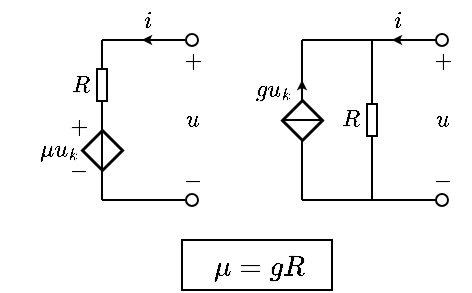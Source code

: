 <mxfile version="16.5.1" type="device"><diagram id="ojWE-1Xa59Tq4TfZC9x_" name="第 1 页"><mxGraphModel dx="460" dy="334" grid="1" gridSize="5" guides="1" tooltips="1" connect="1" arrows="1" fold="1" page="1" pageScale="1" pageWidth="827" pageHeight="1169" math="1" shadow="0"><root><mxCell id="0"/><mxCell id="1" parent="0"/><mxCell id="pDfrI6m3MYJg2i0ovYc--2" value="" style="endArrow=none;html=1;rounded=0;startArrow=oval;startFill=0;" edge="1" parent="1"><mxGeometry width="50" height="50" relative="1" as="geometry"><mxPoint x="125" y="260" as="sourcePoint"/><mxPoint x="80" y="260" as="targetPoint"/></mxGeometry></mxCell><mxCell id="pDfrI6m3MYJg2i0ovYc--3" value="" style="endArrow=classic;html=1;rounded=0;startSize=2;endSize=2;" edge="1" parent="1"><mxGeometry width="50" height="50" relative="1" as="geometry"><mxPoint x="115" y="260" as="sourcePoint"/><mxPoint x="100" y="260" as="targetPoint"/></mxGeometry></mxCell><mxCell id="pDfrI6m3MYJg2i0ovYc--4" value="$$i$$" style="text;html=1;resizable=1;autosize=1;align=center;verticalAlign=middle;points=[];fillColor=none;strokeColor=none;rounded=0;movable=1;rotatable=1;deletable=1;editable=1;connectable=1;fontSize=10;" vertex="1" parent="1"><mxGeometry x="95" y="240" width="15" height="20" as="geometry"/></mxCell><mxCell id="pDfrI6m3MYJg2i0ovYc--5" value="$$-$$" style="text;html=1;resizable=1;autosize=1;align=center;verticalAlign=middle;points=[];fillColor=none;strokeColor=none;rounded=0;movable=1;rotatable=1;deletable=1;editable=1;connectable=0;fontSize=10;" vertex="1" parent="1"><mxGeometry x="60" y="315" width="15" height="20" as="geometry"/></mxCell><mxCell id="pDfrI6m3MYJg2i0ovYc--6" value="" style="endArrow=none;html=1;rounded=0;startArrow=oval;startFill=0;" edge="1" parent="1"><mxGeometry width="50" height="50" relative="1" as="geometry"><mxPoint x="125" y="340" as="sourcePoint"/><mxPoint x="80" y="340" as="targetPoint"/></mxGeometry></mxCell><mxCell id="pDfrI6m3MYJg2i0ovYc--7" value="$$+$$" style="text;html=1;resizable=1;autosize=1;align=center;verticalAlign=middle;points=[];fillColor=none;strokeColor=none;rounded=0;movable=1;rotatable=1;deletable=1;editable=1;connectable=0;fontSize=10;" vertex="1" parent="1"><mxGeometry x="59.5" y="292.5" width="16" height="20" as="geometry"/></mxCell><mxCell id="pDfrI6m3MYJg2i0ovYc--8" value="$$\mu u_k$$" style="text;html=1;resizable=1;autosize=1;align=center;verticalAlign=middle;points=[];fillColor=none;strokeColor=none;rounded=0;fontSize=10;movable=1;rotatable=1;deletable=1;editable=1;connectable=1;" vertex="1" parent="1"><mxGeometry x="46" y="305" width="24" height="20" as="geometry"/></mxCell><mxCell id="pDfrI6m3MYJg2i0ovYc--9" value="" style="pointerEvents=1;verticalLabelPosition=bottom;shadow=0;dashed=0;align=center;html=1;verticalAlign=top;shape=mxgraph.electrical.signal_sources.source;aspect=fixed;points=[[0.5,0,0],[1,0.5,0],[0.5,1,0],[0,0.5,0]];elSignalType=none;elSourceType=dependent;strokeWidth=1.5;" vertex="1" parent="1"><mxGeometry x="70" y="305" width="20" height="20" as="geometry"/></mxCell><mxCell id="pDfrI6m3MYJg2i0ovYc--10" value="" style="endArrow=none;html=1;rounded=0;fontSize=12;startSize=4;endSize=1;strokeWidth=1;jumpStyle=none;jumpSize=6;entryX=0.5;entryY=0;entryDx=0;entryDy=0;entryPerimeter=0;exitX=0.5;exitY=1;exitDx=0;exitDy=0;exitPerimeter=0;" edge="1" parent="1" source="pDfrI6m3MYJg2i0ovYc--9" target="pDfrI6m3MYJg2i0ovYc--9"><mxGeometry width="50" height="50" relative="1" as="geometry"><mxPoint x="50" y="320" as="sourcePoint"/><mxPoint x="110" y="250" as="targetPoint"/></mxGeometry></mxCell><mxCell id="pDfrI6m3MYJg2i0ovYc--11" value="" style="endArrow=none;html=1;rounded=0;fontSize=12;startSize=4;endSize=1;strokeWidth=1;jumpStyle=none;jumpSize=6;exitX=0.5;exitY=0;exitDx=0;exitDy=0;exitPerimeter=0;entryX=1;entryY=0.5;entryDx=0;entryDy=0;entryPerimeter=0;" edge="1" parent="1" source="pDfrI6m3MYJg2i0ovYc--9" target="pDfrI6m3MYJg2i0ovYc--18"><mxGeometry width="50" height="50" relative="1" as="geometry"><mxPoint x="30" y="290" as="sourcePoint"/><mxPoint x="80" y="240" as="targetPoint"/></mxGeometry></mxCell><mxCell id="pDfrI6m3MYJg2i0ovYc--12" value="" style="endArrow=none;html=1;rounded=0;fontSize=12;startSize=4;endSize=1;strokeWidth=1;jumpStyle=none;jumpSize=6;entryX=0.5;entryY=1;entryDx=0;entryDy=0;entryPerimeter=0;" edge="1" parent="1" target="pDfrI6m3MYJg2i0ovYc--9"><mxGeometry width="50" height="50" relative="1" as="geometry"><mxPoint x="80" y="340" as="sourcePoint"/><mxPoint x="120" y="340" as="targetPoint"/></mxGeometry></mxCell><mxCell id="pDfrI6m3MYJg2i0ovYc--16" value="$$R$$" style="text;html=1;resizable=1;autosize=1;align=center;verticalAlign=middle;points=[];fillColor=none;strokeColor=none;rounded=0;fontSize=10;movable=1;rotatable=1;deletable=1;editable=1;connectable=0;" vertex="1" parent="1"><mxGeometry x="60.5" y="272.5" width="17" height="20" as="geometry"/></mxCell><mxCell id="pDfrI6m3MYJg2i0ovYc--18" value="" style="pointerEvents=1;verticalLabelPosition=bottom;shadow=0;dashed=0;align=center;html=1;verticalAlign=top;shape=mxgraph.electrical.resistors.resistor_1;fontSize=10;direction=south;" vertex="1" parent="1"><mxGeometry x="77.5" y="270" width="5" height="25" as="geometry"/></mxCell><mxCell id="pDfrI6m3MYJg2i0ovYc--19" value="" style="endArrow=none;html=1;rounded=0;fontSize=10;startSize=3;endSize=3;exitX=0;exitY=0.5;exitDx=0;exitDy=0;exitPerimeter=0;startArrow=none;startFill=0;endFill=0;" edge="1" parent="1" source="pDfrI6m3MYJg2i0ovYc--18"><mxGeometry width="50" height="50" relative="1" as="geometry"><mxPoint x="309.5" y="165.5" as="sourcePoint"/><mxPoint x="80" y="260" as="targetPoint"/></mxGeometry></mxCell><mxCell id="pDfrI6m3MYJg2i0ovYc--22" value="$$u$$" style="text;html=1;resizable=1;autosize=1;align=center;verticalAlign=middle;points=[];fillColor=none;strokeColor=none;rounded=0;fontSize=10;movable=1;rotatable=1;deletable=1;editable=1;connectable=0;" vertex="1" parent="1"><mxGeometry x="116.5" y="290" width="16" height="20" as="geometry"/></mxCell><mxCell id="pDfrI6m3MYJg2i0ovYc--23" value="$$+$$" style="text;html=1;resizable=1;autosize=1;align=center;verticalAlign=middle;points=[];fillColor=none;strokeColor=none;rounded=0;movable=1;rotatable=1;deletable=1;editable=1;connectable=0;fontSize=10;" vertex="1" parent="1"><mxGeometry x="116" y="260" width="17" height="20" as="geometry"/></mxCell><mxCell id="pDfrI6m3MYJg2i0ovYc--24" value="$$-$$" style="text;html=1;resizable=1;autosize=1;align=center;verticalAlign=middle;points=[];fillColor=none;strokeColor=none;rounded=0;movable=1;rotatable=1;deletable=1;editable=1;connectable=0;fontSize=10;" vertex="1" parent="1"><mxGeometry x="118" y="320" width="13" height="20" as="geometry"/></mxCell><mxCell id="pDfrI6m3MYJg2i0ovYc--25" value="" style="endArrow=none;html=1;rounded=0;startArrow=oval;startFill=0;" edge="1" parent="1"><mxGeometry width="50" height="50" relative="1" as="geometry"><mxPoint x="250" y="260" as="sourcePoint"/><mxPoint x="180" y="260" as="targetPoint"/></mxGeometry></mxCell><mxCell id="pDfrI6m3MYJg2i0ovYc--26" value="" style="endArrow=classic;html=1;rounded=0;startSize=2;endSize=2;" edge="1" parent="1"><mxGeometry width="50" height="50" relative="1" as="geometry"><mxPoint x="240" y="260" as="sourcePoint"/><mxPoint x="225" y="260" as="targetPoint"/></mxGeometry></mxCell><mxCell id="pDfrI6m3MYJg2i0ovYc--27" value="$$i$$" style="text;html=1;resizable=1;autosize=1;align=center;verticalAlign=middle;points=[];fillColor=none;strokeColor=none;rounded=0;movable=1;rotatable=1;deletable=1;editable=1;connectable=0;fontSize=10;" vertex="1" parent="1"><mxGeometry x="220" y="240" width="15" height="20" as="geometry"/></mxCell><mxCell id="pDfrI6m3MYJg2i0ovYc--29" value="" style="endArrow=none;html=1;rounded=0;startArrow=oval;startFill=0;" edge="1" parent="1"><mxGeometry width="50" height="50" relative="1" as="geometry"><mxPoint x="250" y="340" as="sourcePoint"/><mxPoint x="180" y="340" as="targetPoint"/></mxGeometry></mxCell><mxCell id="pDfrI6m3MYJg2i0ovYc--31" value="$$g u_k$$" style="text;html=1;resizable=1;autosize=1;align=center;verticalAlign=middle;points=[];fillColor=none;strokeColor=none;rounded=0;fontSize=10;movable=1;rotatable=1;deletable=1;editable=1;connectable=1;" vertex="1" parent="1"><mxGeometry x="155" y="275" width="20" height="20" as="geometry"/></mxCell><mxCell id="pDfrI6m3MYJg2i0ovYc--32" value="" style="pointerEvents=1;verticalLabelPosition=bottom;shadow=0;dashed=0;align=center;html=1;verticalAlign=top;shape=mxgraph.electrical.signal_sources.source;aspect=fixed;points=[[0.5,0,0],[1,0.5,0],[0.5,1,0],[0,0.5,0]];elSignalType=none;elSourceType=dependent;strokeWidth=1.5;" vertex="1" parent="1"><mxGeometry x="170" y="290" width="20" height="20" as="geometry"/></mxCell><mxCell id="pDfrI6m3MYJg2i0ovYc--33" value="" style="endArrow=none;html=1;rounded=0;fontSize=12;startSize=4;endSize=1;strokeWidth=1;jumpStyle=none;jumpSize=6;entryX=1;entryY=0.5;entryDx=0;entryDy=0;entryPerimeter=0;exitX=0;exitY=0.5;exitDx=0;exitDy=0;exitPerimeter=0;" edge="1" parent="1" source="pDfrI6m3MYJg2i0ovYc--32" target="pDfrI6m3MYJg2i0ovYc--32"><mxGeometry width="50" height="50" relative="1" as="geometry"><mxPoint x="150" y="320" as="sourcePoint"/><mxPoint x="210" y="250" as="targetPoint"/></mxGeometry></mxCell><mxCell id="pDfrI6m3MYJg2i0ovYc--34" value="" style="endArrow=none;html=1;rounded=0;fontSize=12;startSize=4;endSize=1;strokeWidth=1;jumpStyle=none;jumpSize=6;entryX=1;entryY=0.5;entryDx=0;entryDy=0;entryPerimeter=0;" edge="1" parent="1" target="pDfrI6m3MYJg2i0ovYc--37"><mxGeometry width="50" height="50" relative="1" as="geometry"><mxPoint x="215" y="340" as="sourcePoint"/><mxPoint x="180" y="240" as="targetPoint"/></mxGeometry></mxCell><mxCell id="pDfrI6m3MYJg2i0ovYc--35" value="" style="endArrow=none;html=1;rounded=0;fontSize=12;startSize=4;endSize=1;strokeWidth=1;jumpStyle=none;jumpSize=6;entryX=0.5;entryY=1;entryDx=0;entryDy=0;entryPerimeter=0;" edge="1" parent="1" target="pDfrI6m3MYJg2i0ovYc--32"><mxGeometry width="50" height="50" relative="1" as="geometry"><mxPoint x="180" y="340" as="sourcePoint"/><mxPoint x="220" y="340" as="targetPoint"/></mxGeometry></mxCell><mxCell id="pDfrI6m3MYJg2i0ovYc--36" value="$$R$$" style="text;html=1;resizable=1;autosize=1;align=center;verticalAlign=middle;points=[];fillColor=none;strokeColor=none;rounded=0;fontSize=10;movable=1;rotatable=1;deletable=1;editable=1;connectable=0;" vertex="1" parent="1"><mxGeometry x="195" y="290" width="17" height="20" as="geometry"/></mxCell><mxCell id="pDfrI6m3MYJg2i0ovYc--37" value="" style="pointerEvents=1;verticalLabelPosition=bottom;shadow=0;dashed=0;align=center;html=1;verticalAlign=top;shape=mxgraph.electrical.resistors.resistor_1;fontSize=10;direction=south;" vertex="1" parent="1"><mxGeometry x="212.5" y="287.5" width="5" height="25" as="geometry"/></mxCell><mxCell id="pDfrI6m3MYJg2i0ovYc--38" value="" style="endArrow=none;html=1;rounded=0;fontSize=10;startSize=3;endSize=3;exitX=0;exitY=0.5;exitDx=0;exitDy=0;exitPerimeter=0;startArrow=none;startFill=0;endFill=0;" edge="1" parent="1" source="pDfrI6m3MYJg2i0ovYc--37"><mxGeometry width="50" height="50" relative="1" as="geometry"><mxPoint x="409.5" y="165.5" as="sourcePoint"/><mxPoint x="215" y="260" as="targetPoint"/></mxGeometry></mxCell><mxCell id="pDfrI6m3MYJg2i0ovYc--39" value="$$u$$" style="text;html=1;resizable=1;autosize=1;align=center;verticalAlign=middle;points=[];fillColor=none;strokeColor=none;rounded=0;fontSize=10;movable=1;rotatable=1;deletable=1;editable=1;connectable=0;" vertex="1" parent="1"><mxGeometry x="242" y="290" width="16" height="20" as="geometry"/></mxCell><mxCell id="pDfrI6m3MYJg2i0ovYc--40" value="$$+$$" style="text;html=1;resizable=1;autosize=1;align=center;verticalAlign=middle;points=[];fillColor=none;strokeColor=none;rounded=0;movable=1;rotatable=1;deletable=1;editable=1;connectable=0;fontSize=10;" vertex="1" parent="1"><mxGeometry x="241" y="260" width="17" height="20" as="geometry"/></mxCell><mxCell id="pDfrI6m3MYJg2i0ovYc--41" value="$$-$$" style="text;html=1;resizable=1;autosize=1;align=center;verticalAlign=middle;points=[];fillColor=none;strokeColor=none;rounded=0;movable=1;rotatable=1;deletable=1;editable=1;connectable=0;fontSize=10;" vertex="1" parent="1"><mxGeometry x="243" y="320" width="13" height="20" as="geometry"/></mxCell><mxCell id="pDfrI6m3MYJg2i0ovYc--42" value="" style="endArrow=none;html=1;rounded=0;fontSize=10;startSize=2;endSize=2;" edge="1" parent="1"><mxGeometry width="50" height="50" relative="1" as="geometry"><mxPoint x="180" y="290" as="sourcePoint"/><mxPoint x="180" y="260" as="targetPoint"/></mxGeometry></mxCell><mxCell id="pDfrI6m3MYJg2i0ovYc--43" value="" style="endArrow=classic;html=1;rounded=0;startSize=2;endSize=2;" edge="1" parent="1"><mxGeometry width="50" height="50" relative="1" as="geometry"><mxPoint x="180" y="290" as="sourcePoint"/><mxPoint x="180" y="280" as="targetPoint"/></mxGeometry></mxCell><mxCell id="pDfrI6m3MYJg2i0ovYc--47" value="" style="group" vertex="1" connectable="0" parent="1"><mxGeometry x="120" y="360" width="75" height="25" as="geometry"/></mxCell><mxCell id="pDfrI6m3MYJg2i0ovYc--46" value="" style="rounded=0;whiteSpace=wrap;html=1;labelBorderColor=none;fontSize=12;" vertex="1" parent="pDfrI6m3MYJg2i0ovYc--47"><mxGeometry width="75" height="25" as="geometry"/></mxCell><mxCell id="pDfrI6m3MYJg2i0ovYc--45" value="$$\mu=gR$$" style="text;html=1;resizable=1;autosize=1;align=center;verticalAlign=middle;points=[];fillColor=none;strokeColor=none;rounded=0;fontSize=12;labelBorderColor=none;movable=1;rotatable=1;deletable=1;editable=1;connectable=1;" vertex="1" parent="pDfrI6m3MYJg2i0ovYc--47"><mxGeometry x="4.5" y="2.5" width="66" height="20" as="geometry"/></mxCell></root></mxGraphModel></diagram></mxfile>